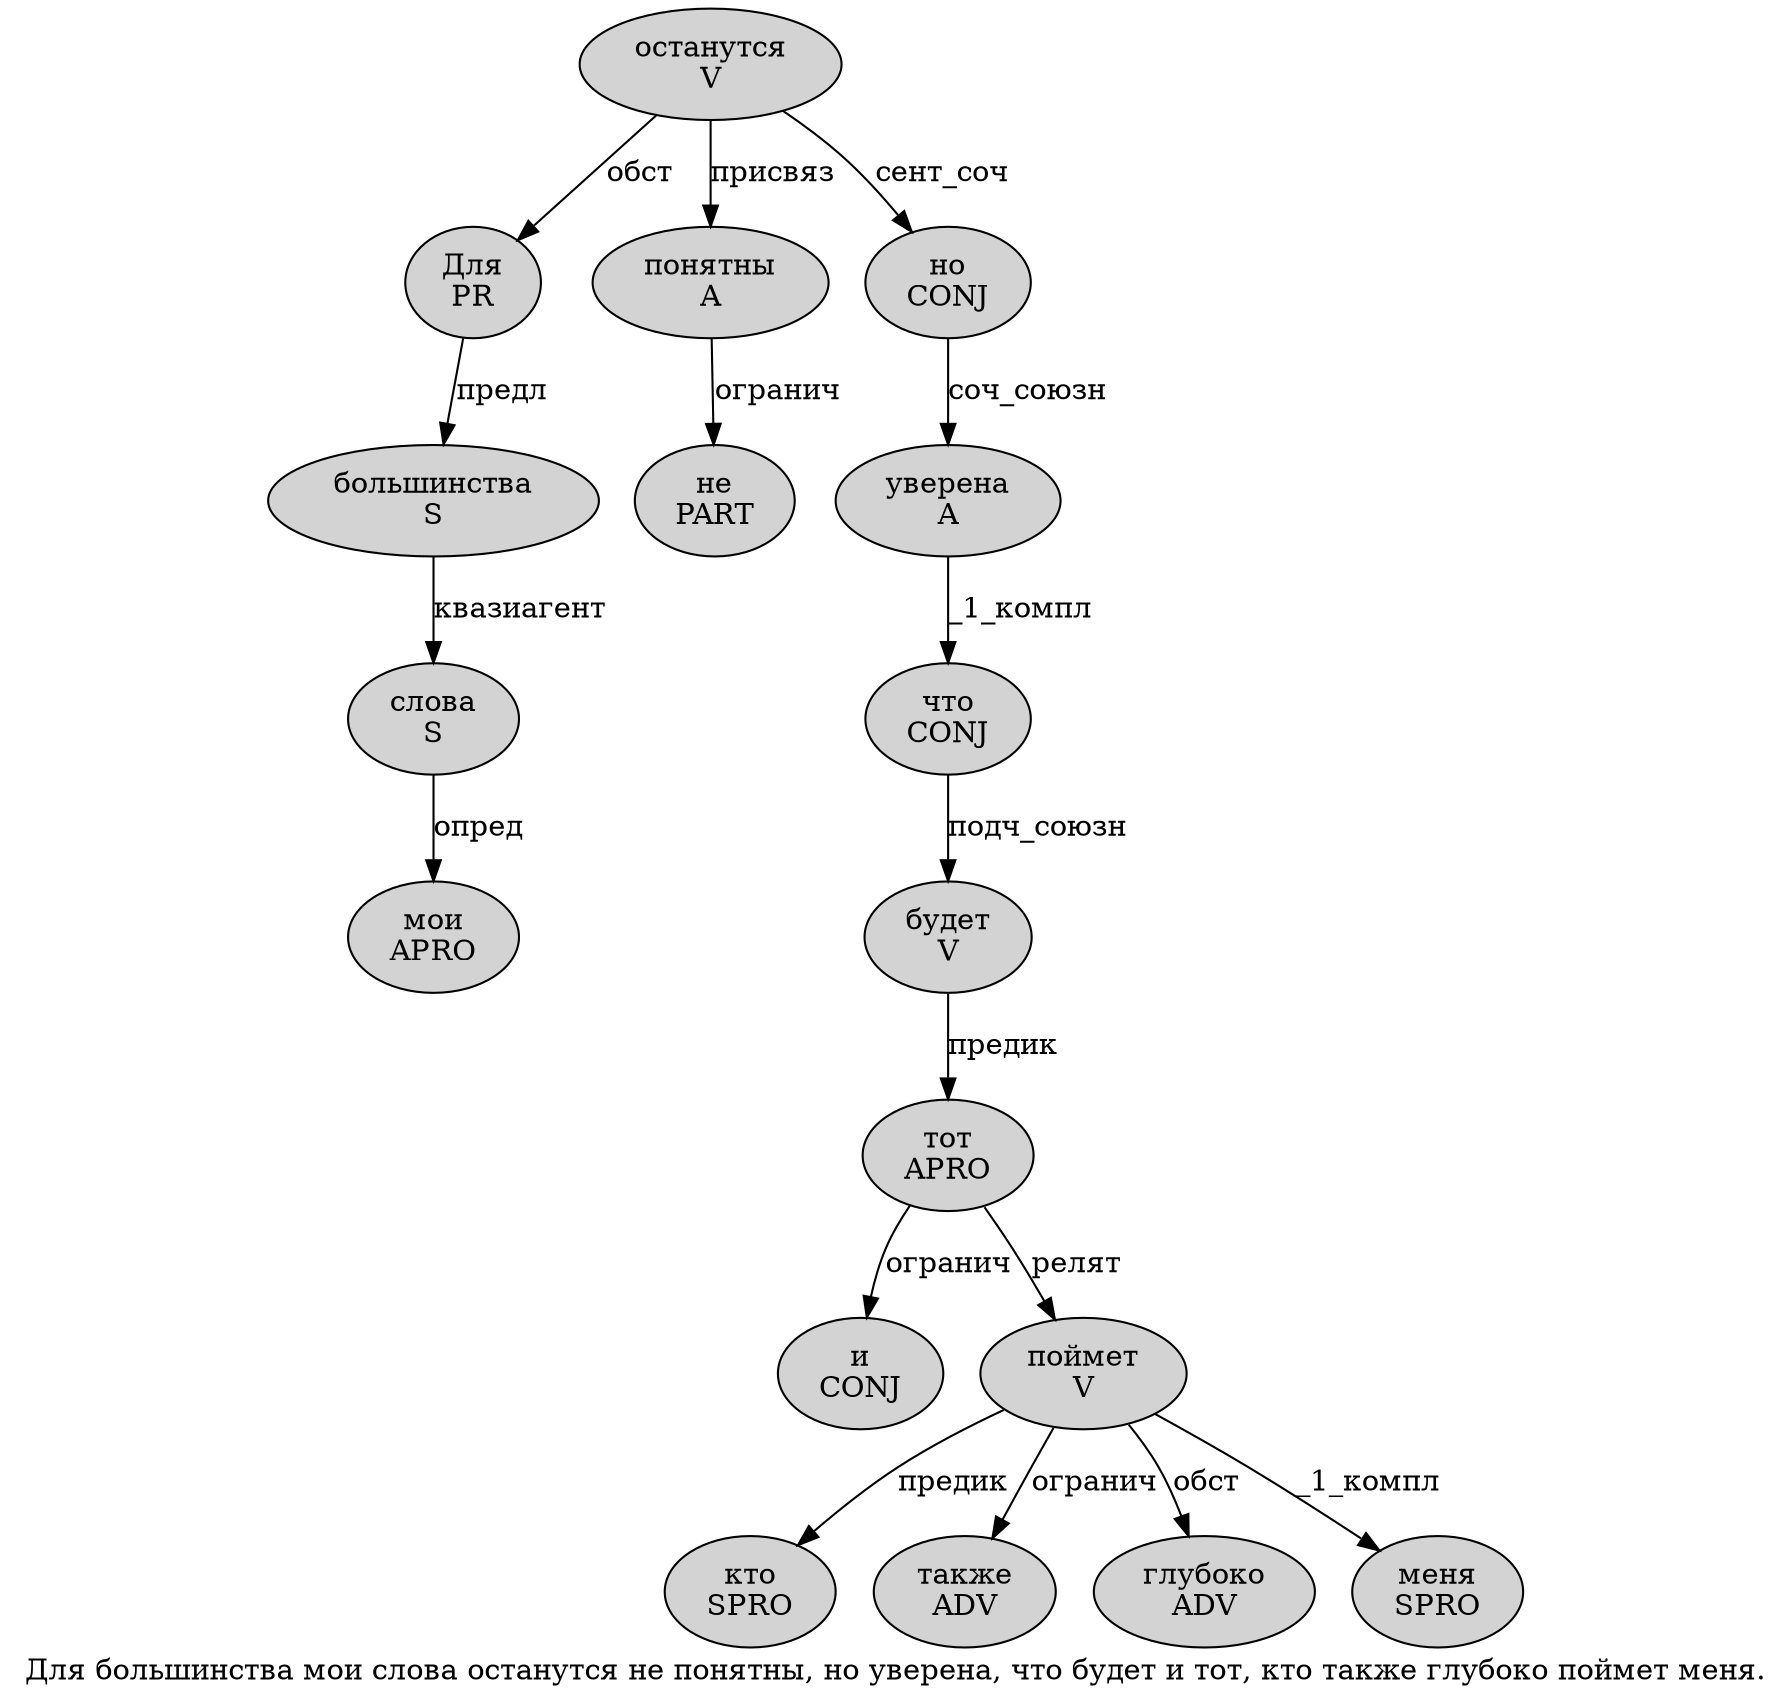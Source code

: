digraph SENTENCE_1306 {
	graph [label="Для большинства мои слова останутся не понятны, но уверена, что будет и тот, кто также глубоко поймет меня."]
	node [style=filled]
		0 [label="Для
PR" color="" fillcolor=lightgray penwidth=1 shape=ellipse]
		1 [label="большинства
S" color="" fillcolor=lightgray penwidth=1 shape=ellipse]
		2 [label="мои
APRO" color="" fillcolor=lightgray penwidth=1 shape=ellipse]
		3 [label="слова
S" color="" fillcolor=lightgray penwidth=1 shape=ellipse]
		4 [label="останутся
V" color="" fillcolor=lightgray penwidth=1 shape=ellipse]
		5 [label="не
PART" color="" fillcolor=lightgray penwidth=1 shape=ellipse]
		6 [label="понятны
A" color="" fillcolor=lightgray penwidth=1 shape=ellipse]
		8 [label="но
CONJ" color="" fillcolor=lightgray penwidth=1 shape=ellipse]
		9 [label="уверена
A" color="" fillcolor=lightgray penwidth=1 shape=ellipse]
		11 [label="что
CONJ" color="" fillcolor=lightgray penwidth=1 shape=ellipse]
		12 [label="будет
V" color="" fillcolor=lightgray penwidth=1 shape=ellipse]
		13 [label="и
CONJ" color="" fillcolor=lightgray penwidth=1 shape=ellipse]
		14 [label="тот
APRO" color="" fillcolor=lightgray penwidth=1 shape=ellipse]
		16 [label="кто
SPRO" color="" fillcolor=lightgray penwidth=1 shape=ellipse]
		17 [label="также
ADV" color="" fillcolor=lightgray penwidth=1 shape=ellipse]
		18 [label="глубоко
ADV" color="" fillcolor=lightgray penwidth=1 shape=ellipse]
		19 [label="поймет
V" color="" fillcolor=lightgray penwidth=1 shape=ellipse]
		20 [label="меня
SPRO" color="" fillcolor=lightgray penwidth=1 shape=ellipse]
			0 -> 1 [label="предл"]
			4 -> 0 [label="обст"]
			4 -> 6 [label="присвяз"]
			4 -> 8 [label="сент_соч"]
			3 -> 2 [label="опред"]
			8 -> 9 [label="соч_союзн"]
			9 -> 11 [label="_1_компл"]
			6 -> 5 [label="огранич"]
			19 -> 16 [label="предик"]
			19 -> 17 [label="огранич"]
			19 -> 18 [label="обст"]
			19 -> 20 [label="_1_компл"]
			14 -> 13 [label="огранич"]
			14 -> 19 [label="релят"]
			11 -> 12 [label="подч_союзн"]
			12 -> 14 [label="предик"]
			1 -> 3 [label="квазиагент"]
}